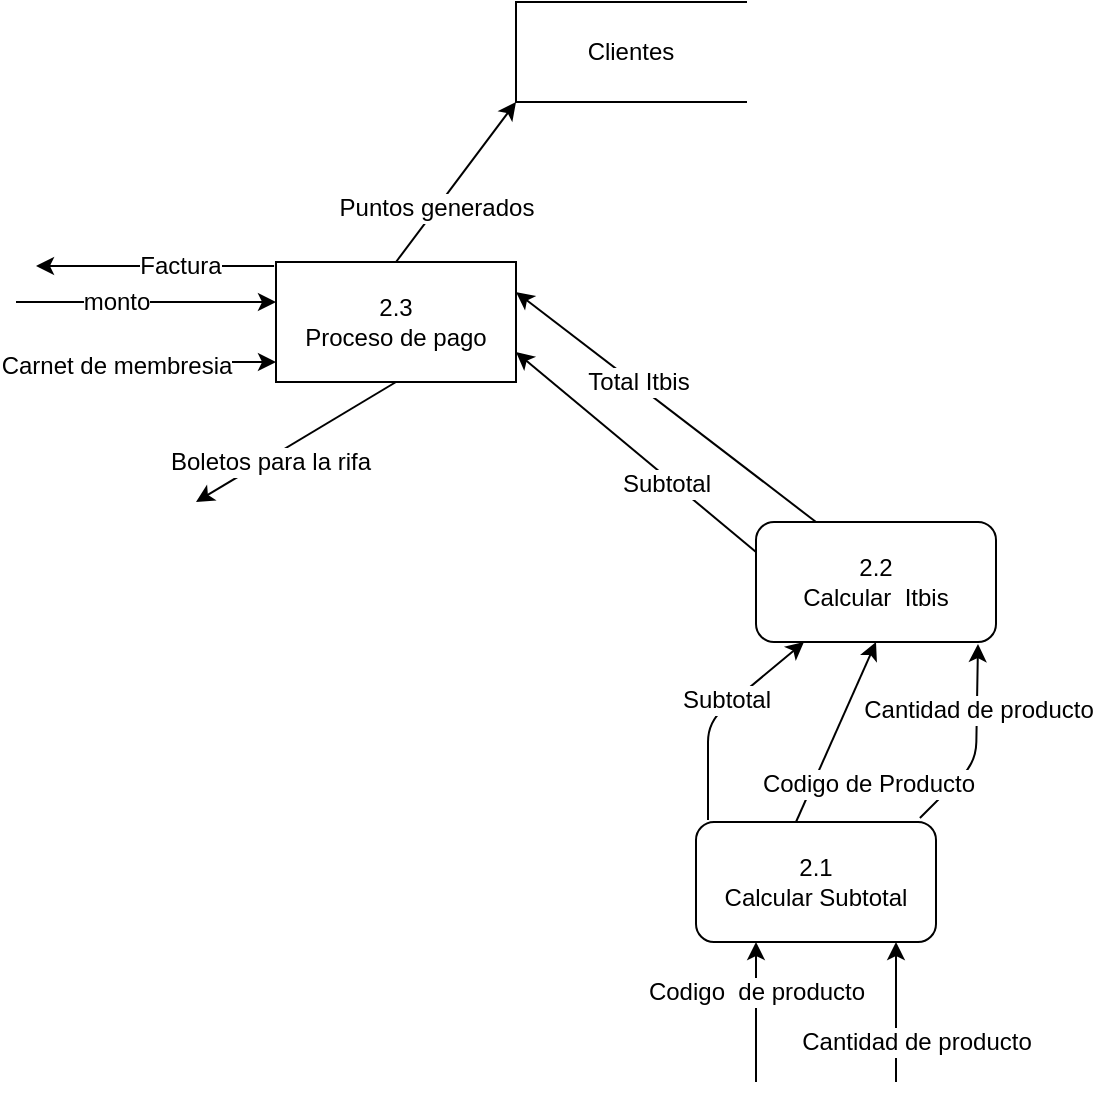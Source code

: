 <mxfile version="12.1.0" type="device" pages="1"><diagram id="AS9p14gWbz6egUOia15p" name="Page-1"><mxGraphModel dx="639" dy="599" grid="1" gridSize="10" guides="1" tooltips="1" connect="1" arrows="1" fold="1" page="1" pageScale="1" pageWidth="850" pageHeight="1100" math="0" shadow="0"><root><mxCell id="0"/><mxCell id="1" parent="0"/><mxCell id="mQE6jKoD4J9vyO7HTga8-1" value="" style="endArrow=classic;html=1;" parent="1" edge="1"><mxGeometry width="50" height="50" relative="1" as="geometry"><mxPoint x="40" y="330" as="sourcePoint"/><mxPoint x="170" y="330" as="targetPoint"/></mxGeometry></mxCell><mxCell id="mQE6jKoD4J9vyO7HTga8-2" value="monto" style="text;html=1;resizable=0;points=[];align=center;verticalAlign=middle;labelBackgroundColor=#ffffff;" parent="mQE6jKoD4J9vyO7HTga8-1" vertex="1" connectable="0"><mxGeometry x="-0.231" relative="1" as="geometry"><mxPoint as="offset"/></mxGeometry></mxCell><mxCell id="mQE6jKoD4J9vyO7HTga8-3" value="" style="endArrow=classic;html=1;" parent="1" edge="1"><mxGeometry width="50" height="50" relative="1" as="geometry"><mxPoint x="50" y="360" as="sourcePoint"/><mxPoint x="170" y="360" as="targetPoint"/></mxGeometry></mxCell><mxCell id="mQE6jKoD4J9vyO7HTga8-29" value="Carnet de membresia" style="text;html=1;resizable=0;points=[];align=center;verticalAlign=middle;labelBackgroundColor=#ffffff;" parent="mQE6jKoD4J9vyO7HTga8-3" vertex="1" connectable="0"><mxGeometry x="-0.333" y="-2" relative="1" as="geometry"><mxPoint as="offset"/></mxGeometry></mxCell><mxCell id="mQE6jKoD4J9vyO7HTga8-4" value="2.3&lt;br&gt;Proceso de pago" style="rounded=0;whiteSpace=wrap;html=1;" parent="1" vertex="1"><mxGeometry x="170" y="310" width="120" height="60" as="geometry"/></mxCell><mxCell id="mQE6jKoD4J9vyO7HTga8-5" value="" style="endArrow=classic;html=1;exitX=0.933;exitY=-0.033;exitDx=0;exitDy=0;exitPerimeter=0;entryX=0.925;entryY=1.017;entryDx=0;entryDy=0;entryPerimeter=0;" parent="1" source="mQE6jKoD4J9vyO7HTga8-9" target="mQE6jKoD4J9vyO7HTga8-17" edge="1"><mxGeometry width="50" height="50" relative="1" as="geometry"><mxPoint x="450" y="550" as="sourcePoint"/><mxPoint x="500" y="500" as="targetPoint"/><Array as="points"><mxPoint x="520" y="560"/></Array></mxGeometry></mxCell><mxCell id="mQE6jKoD4J9vyO7HTga8-15" value="Cantidad de producto" style="text;html=1;resizable=0;points=[];align=center;verticalAlign=middle;labelBackgroundColor=#ffffff;" parent="mQE6jKoD4J9vyO7HTga8-5" vertex="1" connectable="0"><mxGeometry x="0.339" relative="1" as="geometry"><mxPoint as="offset"/></mxGeometry></mxCell><mxCell id="mQE6jKoD4J9vyO7HTga8-6" value="" style="endArrow=classic;html=1;" parent="1" edge="1"><mxGeometry width="50" height="50" relative="1" as="geometry"><mxPoint x="410" y="720" as="sourcePoint"/><mxPoint x="410" y="650" as="targetPoint"/></mxGeometry></mxCell><mxCell id="mQE6jKoD4J9vyO7HTga8-10" value="Codigo&amp;nbsp; de producto" style="text;html=1;resizable=0;points=[];align=center;verticalAlign=middle;labelBackgroundColor=#ffffff;" parent="mQE6jKoD4J9vyO7HTga8-6" vertex="1" connectable="0"><mxGeometry x="0.286" relative="1" as="geometry"><mxPoint as="offset"/></mxGeometry></mxCell><mxCell id="mQE6jKoD4J9vyO7HTga8-8" value="" style="endArrow=classic;html=1;" parent="1" edge="1"><mxGeometry width="50" height="50" relative="1" as="geometry"><mxPoint x="480" y="720" as="sourcePoint"/><mxPoint x="480" y="650" as="targetPoint"/></mxGeometry></mxCell><mxCell id="mQE6jKoD4J9vyO7HTga8-12" value="Cantidad de producto" style="text;html=1;resizable=0;points=[];align=center;verticalAlign=middle;labelBackgroundColor=#ffffff;" parent="mQE6jKoD4J9vyO7HTga8-8" vertex="1" connectable="0"><mxGeometry x="0.457" relative="1" as="geometry"><mxPoint x="10" y="31" as="offset"/></mxGeometry></mxCell><mxCell id="mQE6jKoD4J9vyO7HTga8-9" value="2.1&lt;br&gt;Calcular Subtotal" style="rounded=1;whiteSpace=wrap;html=1;" parent="1" vertex="1"><mxGeometry x="380" y="590" width="120" height="60" as="geometry"/></mxCell><mxCell id="mQE6jKoD4J9vyO7HTga8-13" value="" style="endArrow=classic;html=1;entryX=0.5;entryY=1;entryDx=0;entryDy=0;" parent="1" target="mQE6jKoD4J9vyO7HTga8-17" edge="1"><mxGeometry width="50" height="50" relative="1" as="geometry"><mxPoint x="430" y="590" as="sourcePoint"/><mxPoint x="430" y="500" as="targetPoint"/></mxGeometry></mxCell><mxCell id="mQE6jKoD4J9vyO7HTga8-14" value="Codigo de Producto" style="text;html=1;resizable=0;points=[];align=center;verticalAlign=middle;labelBackgroundColor=#ffffff;" parent="mQE6jKoD4J9vyO7HTga8-13" vertex="1" connectable="0"><mxGeometry x="-0.205" y="-1" relative="1" as="geometry"><mxPoint x="19" y="16" as="offset"/></mxGeometry></mxCell><mxCell id="mQE6jKoD4J9vyO7HTga8-17" value="2.2 &lt;br&gt;Calcular&amp;nbsp; Itbis" style="rounded=1;whiteSpace=wrap;html=1;" parent="1" vertex="1"><mxGeometry x="410" y="440" width="120" height="60" as="geometry"/></mxCell><mxCell id="mQE6jKoD4J9vyO7HTga8-18" value="" style="endArrow=classic;html=1;exitX=0.05;exitY=-0.017;exitDx=0;exitDy=0;exitPerimeter=0;" parent="1" source="mQE6jKoD4J9vyO7HTga8-9" target="mQE6jKoD4J9vyO7HTga8-17" edge="1"><mxGeometry width="50" height="50" relative="1" as="geometry"><mxPoint x="330" y="590" as="sourcePoint"/><mxPoint x="310" y="490" as="targetPoint"/><Array as="points"><mxPoint x="386" y="540"/></Array></mxGeometry></mxCell><mxCell id="mQE6jKoD4J9vyO7HTga8-21" value="Subtotal" style="text;html=1;resizable=0;points=[];align=center;verticalAlign=middle;labelBackgroundColor=#ffffff;" parent="mQE6jKoD4J9vyO7HTga8-18" vertex="1" connectable="0"><mxGeometry x="0.125" y="3" relative="1" as="geometry"><mxPoint as="offset"/></mxGeometry></mxCell><mxCell id="mQE6jKoD4J9vyO7HTga8-23" value="" style="endArrow=classic;html=1;exitX=0;exitY=0.25;exitDx=0;exitDy=0;entryX=1;entryY=0.75;entryDx=0;entryDy=0;" parent="1" source="mQE6jKoD4J9vyO7HTga8-17" target="mQE6jKoD4J9vyO7HTga8-4" edge="1"><mxGeometry width="50" height="50" relative="1" as="geometry"><mxPoint x="220" y="510" as="sourcePoint"/><mxPoint x="270" y="460" as="targetPoint"/></mxGeometry></mxCell><mxCell id="mQE6jKoD4J9vyO7HTga8-28" value="Subtotal" style="text;html=1;resizable=0;points=[];align=center;verticalAlign=middle;labelBackgroundColor=#ffffff;" parent="mQE6jKoD4J9vyO7HTga8-23" vertex="1" connectable="0"><mxGeometry x="-0.279" y="3" relative="1" as="geometry"><mxPoint as="offset"/></mxGeometry></mxCell><mxCell id="mQE6jKoD4J9vyO7HTga8-24" value="" style="endArrow=classic;html=1;exitX=0.25;exitY=0;exitDx=0;exitDy=0;entryX=1;entryY=0.25;entryDx=0;entryDy=0;" parent="1" source="mQE6jKoD4J9vyO7HTga8-17" target="mQE6jKoD4J9vyO7HTga8-4" edge="1"><mxGeometry width="50" height="50" relative="1" as="geometry"><mxPoint x="410" y="410" as="sourcePoint"/><mxPoint x="310" y="330" as="targetPoint"/></mxGeometry></mxCell><mxCell id="mQE6jKoD4J9vyO7HTga8-27" value="Total Itbis" style="text;html=1;resizable=0;points=[];align=center;verticalAlign=middle;labelBackgroundColor=#ffffff;" parent="mQE6jKoD4J9vyO7HTga8-24" vertex="1" connectable="0"><mxGeometry x="0.213" y="-2" relative="1" as="geometry"><mxPoint y="1" as="offset"/></mxGeometry></mxCell><mxCell id="mQE6jKoD4J9vyO7HTga8-30" value="" style="endArrow=classic;html=1;exitX=0.5;exitY=1;exitDx=0;exitDy=0;" parent="1" source="mQE6jKoD4J9vyO7HTga8-4" edge="1"><mxGeometry width="50" height="50" relative="1" as="geometry"><mxPoint x="130" y="540" as="sourcePoint"/><mxPoint x="130" y="430" as="targetPoint"/></mxGeometry></mxCell><mxCell id="mQE6jKoD4J9vyO7HTga8-31" value="Boletos para la rifa" style="text;html=1;resizable=0;points=[];align=center;verticalAlign=middle;labelBackgroundColor=#ffffff;" parent="mQE6jKoD4J9vyO7HTga8-30" vertex="1" connectable="0"><mxGeometry x="0.279" y="2" relative="1" as="geometry"><mxPoint as="offset"/></mxGeometry></mxCell><mxCell id="mQE6jKoD4J9vyO7HTga8-32" value="" style="endArrow=classic;html=1;exitX=-0.008;exitY=0.033;exitDx=0;exitDy=0;exitPerimeter=0;" parent="1" source="mQE6jKoD4J9vyO7HTga8-4" edge="1"><mxGeometry width="50" height="50" relative="1" as="geometry"><mxPoint x="210" y="290" as="sourcePoint"/><mxPoint x="50" y="312" as="targetPoint"/></mxGeometry></mxCell><mxCell id="mQE6jKoD4J9vyO7HTga8-33" value="Factura" style="text;html=1;resizable=0;points=[];align=center;verticalAlign=middle;labelBackgroundColor=#ffffff;" parent="mQE6jKoD4J9vyO7HTga8-32" vertex="1" connectable="0"><mxGeometry x="-0.21" relative="1" as="geometry"><mxPoint as="offset"/></mxGeometry></mxCell><mxCell id="mQE6jKoD4J9vyO7HTga8-34" value="" style="endArrow=classic;html=1;exitX=0.5;exitY=0;exitDx=0;exitDy=0;" parent="1" source="mQE6jKoD4J9vyO7HTga8-4" edge="1"><mxGeometry width="50" height="50" relative="1" as="geometry"><mxPoint x="240" y="280" as="sourcePoint"/><mxPoint x="290" y="230" as="targetPoint"/></mxGeometry></mxCell><mxCell id="mQE6jKoD4J9vyO7HTga8-35" value="Puntos generados" style="text;html=1;resizable=0;points=[];align=center;verticalAlign=middle;labelBackgroundColor=#ffffff;" parent="mQE6jKoD4J9vyO7HTga8-34" vertex="1" connectable="0"><mxGeometry x="-0.328" relative="1" as="geometry"><mxPoint as="offset"/></mxGeometry></mxCell><mxCell id="mQE6jKoD4J9vyO7HTga8-36" value="Clientes" style="shape=partialRectangle;whiteSpace=wrap;html=1;bottom=1;right=1;left=1;top=0;fillColor=none;routingCenterX=-0.5;direction=south;" parent="1" vertex="1"><mxGeometry x="290" y="180" width="115" height="50" as="geometry"/></mxCell></root></mxGraphModel></diagram></mxfile>